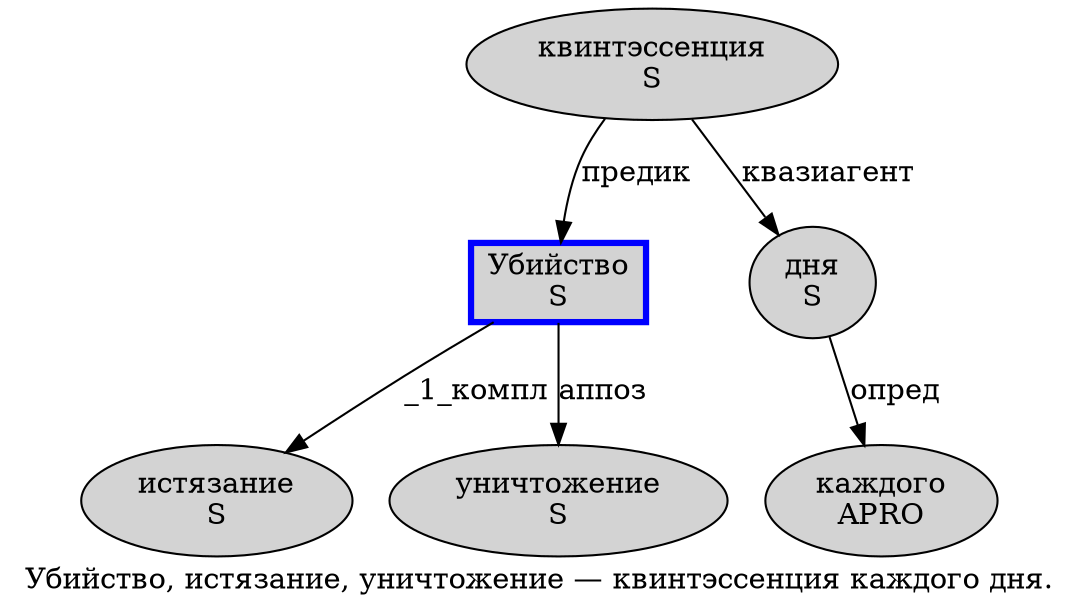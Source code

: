 digraph SENTENCE_3900 {
	graph [label="Убийство, истязание, уничтожение — квинтэссенция каждого дня."]
	node [style=filled]
		0 [label="Убийство
S" color=blue fillcolor=lightgray penwidth=3 shape=box]
		2 [label="истязание
S" color="" fillcolor=lightgray penwidth=1 shape=ellipse]
		4 [label="уничтожение
S" color="" fillcolor=lightgray penwidth=1 shape=ellipse]
		6 [label="квинтэссенция
S" color="" fillcolor=lightgray penwidth=1 shape=ellipse]
		7 [label="каждого
APRO" color="" fillcolor=lightgray penwidth=1 shape=ellipse]
		8 [label="дня
S" color="" fillcolor=lightgray penwidth=1 shape=ellipse]
			8 -> 7 [label="опред"]
			6 -> 0 [label="предик"]
			6 -> 8 [label="квазиагент"]
			0 -> 2 [label="_1_компл"]
			0 -> 4 [label="аппоз"]
}